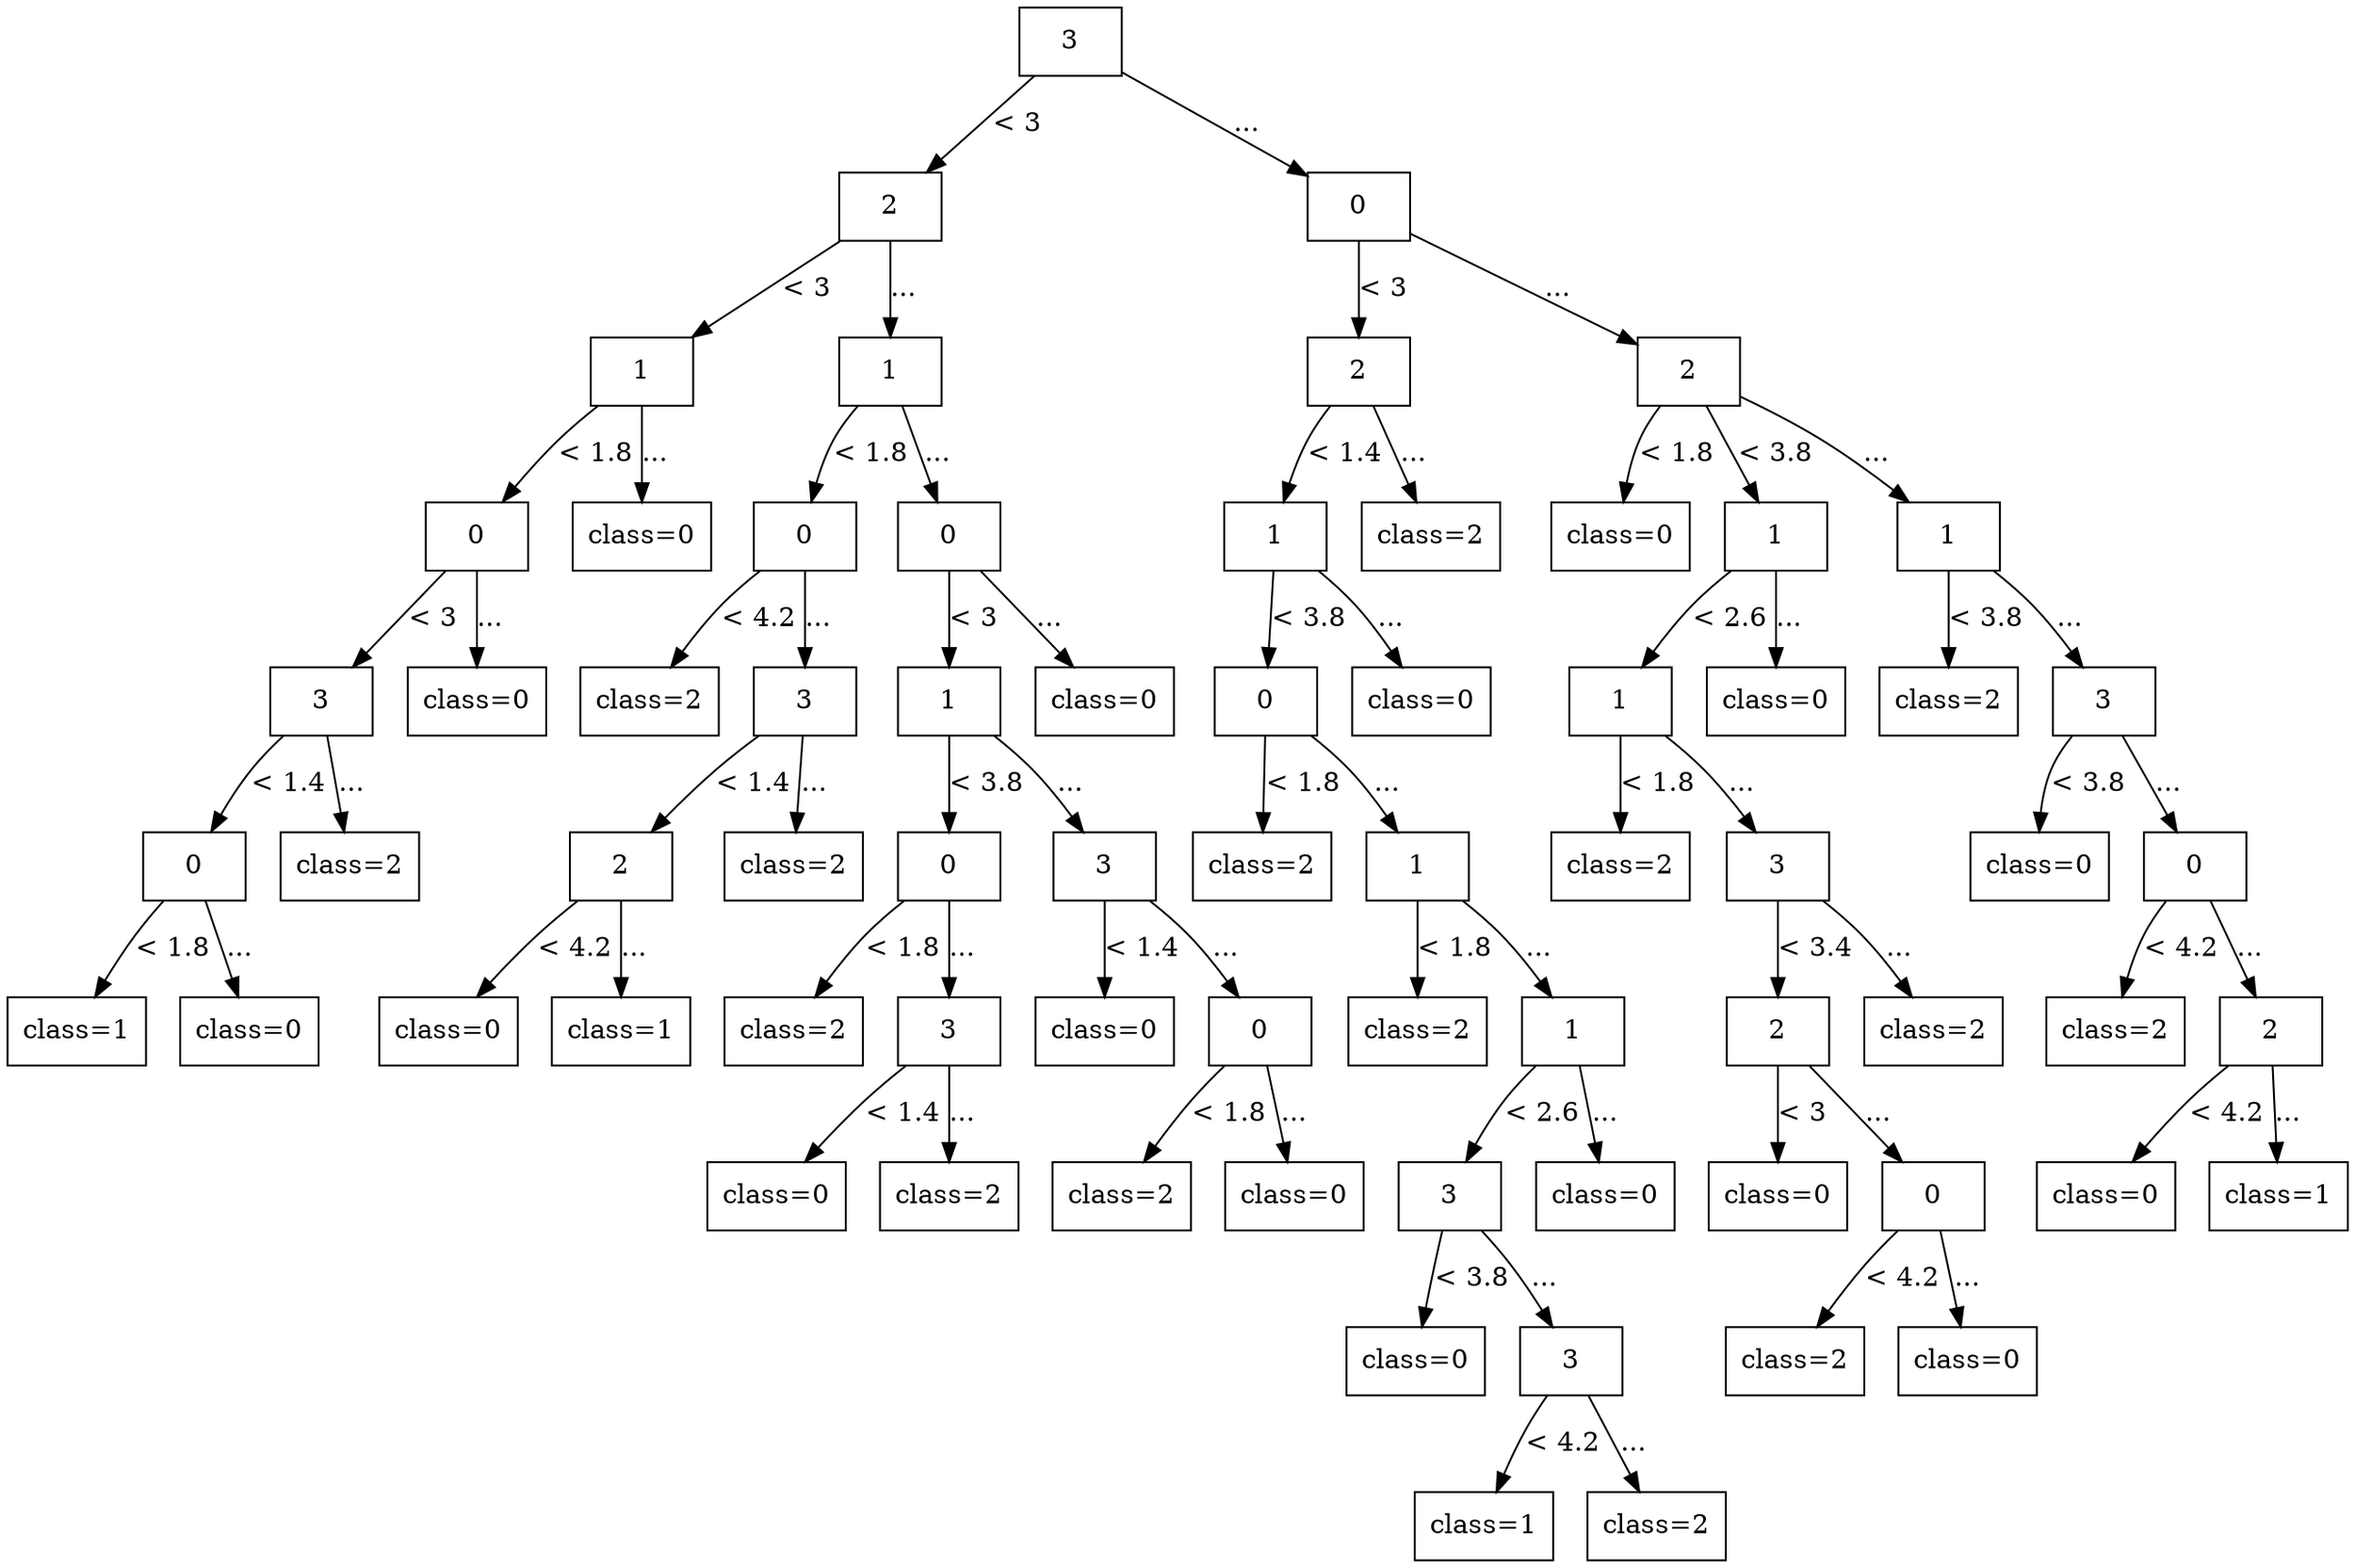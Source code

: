 digraph G {
node [shape=box];

0 [label="3"];

1 [label="2"];
32 [label="0"];

0 -> 1 [label="< 3"];
0 -> 32 [label="..."];

2 [label="1"];
11 [label="1"];
33 [label="2"];
48 [label="2"];

1 -> 2 [label="< 3"];
1 -> 11 [label="..."];
32 -> 33 [label="< 3"];
32 -> 48 [label="..."];

3 [label="0"];
10 [label="class=0"];
12 [label="0"];
19 [label="0"];
34 [label="1"];
47 [label="class=2"];
49 [label="class=0"];
50 [label="1"];
61 [label="1"];

2 -> 3 [label="< 1.8"];
2 -> 10 [label="..."];
11 -> 12 [label="< 1.8"];
11 -> 19 [label="..."];
33 -> 34 [label="< 1.4"];
33 -> 47 [label="..."];
48 -> 49 [label="< 1.8"];
48 -> 50 [label="< 3.8"];
48 -> 61 [label="..."];

4 [label="3"];
9 [label="class=0"];
13 [label="class=2"];
14 [label="3"];
20 [label="1"];
31 [label="class=0"];
35 [label="0"];
46 [label="class=0"];
51 [label="1"];
60 [label="class=0"];
62 [label="class=2"];
63 [label="3"];

3 -> 4 [label="< 3"];
3 -> 9 [label="..."];
12 -> 13 [label="< 4.2"];
12 -> 14 [label="..."];
19 -> 20 [label="< 3"];
19 -> 31 [label="..."];
34 -> 35 [label="< 3.8"];
34 -> 46 [label="..."];
50 -> 51 [label="< 2.6"];
50 -> 60 [label="..."];
61 -> 62 [label="< 3.8"];
61 -> 63 [label="..."];

5 [label="0"];
8 [label="class=2"];
15 [label="2"];
18 [label="class=2"];
21 [label="0"];
26 [label="3"];
36 [label="class=2"];
37 [label="1"];
52 [label="class=2"];
53 [label="3"];
64 [label="class=0"];
65 [label="0"];

4 -> 5 [label="< 1.4"];
4 -> 8 [label="..."];
14 -> 15 [label="< 1.4"];
14 -> 18 [label="..."];
20 -> 21 [label="< 3.8"];
20 -> 26 [label="..."];
35 -> 36 [label="< 1.8"];
35 -> 37 [label="..."];
51 -> 52 [label="< 1.8"];
51 -> 53 [label="..."];
63 -> 64 [label="< 3.8"];
63 -> 65 [label="..."];

6 [label="class=1"];
7 [label="class=0"];
16 [label="class=0"];
17 [label="class=1"];
22 [label="class=2"];
23 [label="3"];
27 [label="class=0"];
28 [label="0"];
38 [label="class=2"];
39 [label="1"];
54 [label="2"];
59 [label="class=2"];
66 [label="class=2"];
67 [label="2"];

5 -> 6 [label="< 1.8"];
5 -> 7 [label="..."];
15 -> 16 [label="< 4.2"];
15 -> 17 [label="..."];
21 -> 22 [label="< 1.8"];
21 -> 23 [label="..."];
26 -> 27 [label="< 1.4"];
26 -> 28 [label="..."];
37 -> 38 [label="< 1.8"];
37 -> 39 [label="..."];
53 -> 54 [label="< 3.4"];
53 -> 59 [label="..."];
65 -> 66 [label="< 4.2"];
65 -> 67 [label="..."];

24 [label="class=0"];
25 [label="class=2"];
29 [label="class=2"];
30 [label="class=0"];
40 [label="3"];
45 [label="class=0"];
55 [label="class=0"];
56 [label="0"];
68 [label="class=0"];
69 [label="class=1"];

23 -> 24 [label="< 1.4"];
23 -> 25 [label="..."];
28 -> 29 [label="< 1.8"];
28 -> 30 [label="..."];
39 -> 40 [label="< 2.6"];
39 -> 45 [label="..."];
54 -> 55 [label="< 3"];
54 -> 56 [label="..."];
67 -> 68 [label="< 4.2"];
67 -> 69 [label="..."];

41 [label="class=0"];
42 [label="3"];
57 [label="class=2"];
58 [label="class=0"];

40 -> 41 [label="< 3.8"];
40 -> 42 [label="..."];
56 -> 57 [label="< 4.2"];
56 -> 58 [label="..."];

43 [label="class=1"];
44 [label="class=2"];

42 -> 43 [label="< 4.2"];
42 -> 44 [label="..."];

}